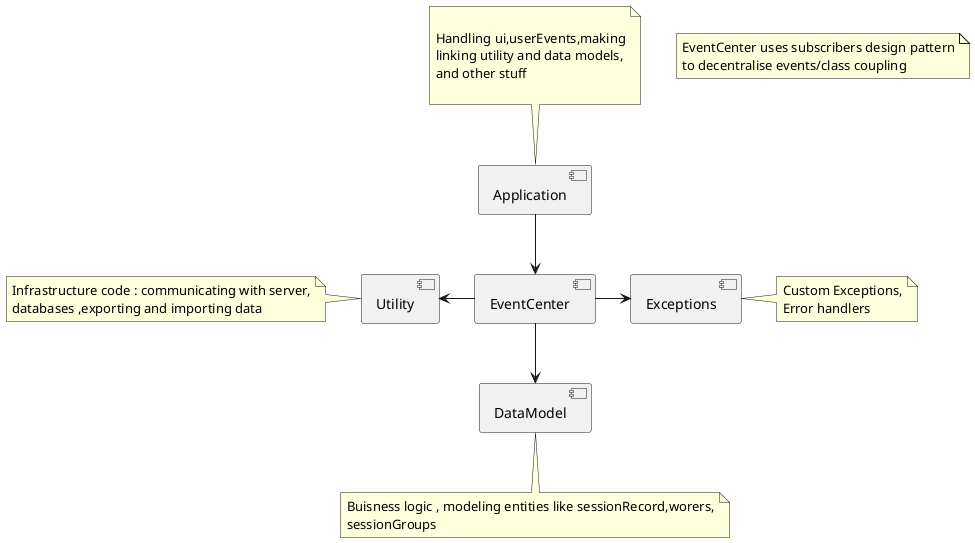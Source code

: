 
@startuml Architecture

component Application 
component Utility 
component DataModel
component Exceptions
component EventCenter

Utility <- EventCenter
EventCenter --> DataModel
EventCenter -> Exceptions
Application --> EventCenter

note top of Application 
   
   Handling ui,userEvents,making
   linking utility and data models,
   and other stuff

end note

note left of Utility 
    Infrastructure code : communicating with server,
    databases ,exporting and importing data
end note

note bottom of DataModel 
    Buisness logic , modeling entities like sessionRecord,worers,
    sessionGroups
end note

note right of Exceptions
    Custom Exceptions,
    Error handlers
end note

note as n1
    EventCenter uses subscribers design pattern
    to decentralise events/class coupling
end note

@enduml
